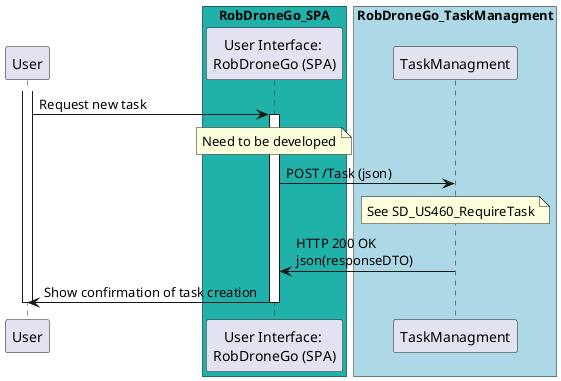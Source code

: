 @startuml
participant "User" as User
box "RobDroneGo_SPA" #LightSeaGreen
participant "User Interface: \nRobDroneGo (SPA)" as UI


end box
box "RobDroneGo_TaskManagment" #LightBlue
participant "TaskManagment" as TaskManagment
end box


activate User
User -> UI: Request new task
activate UI
note over UI: Need to be developed

UI -> TaskManagment: POST /Task (json)
note over TaskManagment: See SD_US460_RequireTask
TaskManagment -> UI: HTTP 200 OK\njson(responseDTO)
deactivate TaskManagment
UI -> User: Show confirmation of task creation
deactivate UI
deactivate User

@enduml
